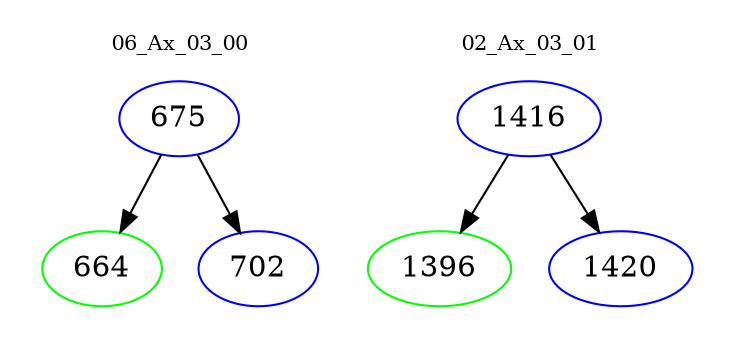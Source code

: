 digraph{
subgraph cluster_0 {
color = white
label = "06_Ax_03_00";
fontsize=10;
T0_675 [label="675", color="blue"]
T0_675 -> T0_664 [color="black"]
T0_664 [label="664", color="green"]
T0_675 -> T0_702 [color="black"]
T0_702 [label="702", color="blue"]
}
subgraph cluster_1 {
color = white
label = "02_Ax_03_01";
fontsize=10;
T1_1416 [label="1416", color="blue"]
T1_1416 -> T1_1396 [color="black"]
T1_1396 [label="1396", color="green"]
T1_1416 -> T1_1420 [color="black"]
T1_1420 [label="1420", color="blue"]
}
}
